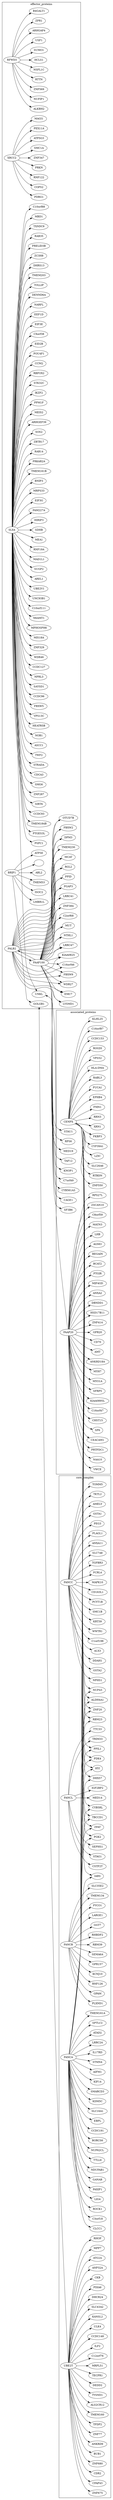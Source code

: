 digraph FA_motif_similarity{
rankdir="LR"
subgraph cluster_0 {
label="effector_proteins";
"RFWD3" -> "USF1" [weight="4"];
"RFWD3" -> "ARHGAP4" [weight="4"];
"RFWD3" -> "ZPR1" [weight="3"];
"RFWD3" -> "B4GALT1" [weight="3"];
"RFWD3" -> "ALKBH2" [weight="3"];
"RFWD3" -> "NUFIP1" [weight="4"];
"RFWD3" -> "ZNF569" [weight="3"];
"RFWD3" -> "RTTN" [weight="3"];
"RFWD3" -> "NSFL1C" [weight="4"];
"RFWD3" -> "HCLS1" [weight="3"];
"RFWD3" -> "SUMO1" [weight="4"];
"XRCC2" -> "ATP5G3" [weight="3"];
"XRCC2" -> "PEX11A" [weight="4"];
"XRCC2" -> "MAGI1" [weight="3"];
"XRCC2" -> "PDRG1" [weight="4"];
"XRCC2" -> "COPS2" [weight="4"];
"XRCC2" -> "RNF122" [weight="3"];
"XRCC2" -> "PRKN" [weight="3"];
"XRCC2" -> "ZNF347" [weight="3"];
"XRCC2" -> "SMC1A" [weight="3"];
"SLX4" -> "DENND6A" [weight="3"];
"SLX4" -> "TOLLIP" [weight="3"];
"SLX4" -> "TMEM203" [weight="3"];
"SLX4" -> "DHRS13" [weight="3"];
"SLX4" -> "ZC3H8" [weight="3"];
"SLX4" -> "PRELID3B" [weight="3"];
"SLX4" -> "RAB35" [weight="3"];
"SLX4" -> "TXNDC9" [weight="3"];
"SLX4" -> "MBD1" [weight="3"];
"SLX4" -> "C10orf88" [weight="3"];
"SLX4" -> "PSPC1" [weight="3"];
"SLX4" -> "PTGES3L" [weight="3"];
"SLX4" -> "TMEM184B" [weight="3"];
"SLX4" -> "CCDC93" [weight="3"];
"SLX4" -> "SIRT6" [weight="3"];
"SLX4" -> "ZNF287" [weight="3"];
"SLX4" -> "SMG6" [weight="3"];
"SLX4" -> "CDCA3" [weight="3"];
"SLX4" -> "STRADA" [weight="3"];
"SLX4" -> "TWF2" [weight="3"];
"SLX4" -> "ASCC1" [weight="3"];
"SLX4" -> "NOB1" [weight="3"];
"SLX4" -> "HEATR5B" [weight="3"];
"SLX4" -> "VPS13C" [weight="3"];
"SLX4" -> "FBXW5" [weight="3"];
"SLX4" -> "CCDC96" [weight="3"];
"SLX4" -> "SAYSD1" [weight="3"];
"SLX4" -> "NPRL3" [weight="3"];
"SLX4" -> "CCDC127" [weight="3"];
"SLX4" -> "WDR46" [weight="3"];
"SLX4" -> "ZNF329" [weight="3"];
"SLX4" -> "MIS18A" [weight="3"];
"SLX4" -> "MPHOSPH6" [weight="3"];
"SLX4" -> "N6AMT1" [weight="3"];
"SLX4" -> "C10orf111" [weight="3"];
"SLX4" -> "UNC93B1" [weight="3"];
"SLX4" -> "UBE2V1" [weight="3"];
"SLX4" -> "AREL1" [weight="3"];
"SLX4" -> "SUGP2" [weight="3"];
"SLX4" -> "MAD1L1" [weight="3"];
"SLX4" -> "RNF19A" [weight="3"];
"SLX4" -> "MEA1" [weight="3"];
"SLX4" -> "SDHB" [weight="3"];
"SLX4" -> "HIRIP3" [weight="3"];
"SLX4" -> "FAM227A" [weight="3"];
"SLX4" -> "EIF3G" [weight="3"];
"SLX4" -> "MRPS33" [weight="3"];
"SLX4" -> "BNIP3" [weight="3"];
"SLX4" -> "TMEM161B" [weight="3"];
"SLX4" -> "PRKAR2A" [weight="3"];
"SLX4" -> "RAB14" [weight="3"];
"SLX4" -> "ZBTB17" [weight="3"];
"SLX4" -> "SOS2" [weight="3"];
"SLX4" -> "ARHGEF39" [weight="3"];
"SLX4" -> "MEIS2" [weight="3"];
"SLX4" -> "PPM1F" [weight="3"];
"SLX4" -> "IKZF2" [weight="3"];
"SLX4" -> "STK32C" [weight="3"];
"SLX4" -> "RBFOX2" [weight="3"];
"SLX4" -> "UNKL" [weight="3"];
"SLX4" -> "CCNQ" [weight="3"];
"SLX4" -> "POU4F1" [weight="3"];
"SLX4" -> "EID2B" [weight="3"];
"SLX4" -> "CXorf38" [weight="3"];
"SLX4" -> "EIF3E" [weight="3"];
"SLX4" -> "EEF1D" [weight="3"];
"SLX4" -> "NARFL" [weight="3"];
"BRIP1" -> "ISOC2" [weight="3"];
"BRIP1" -> "TMEM53" [weight="6"];
"BRIP1" -> "ABL2" [weight="11"];
"BRIP1" -> "" [weight="11"];
"BRIP1" -> "ATP5E" [weight="3"];
"BRIP1" -> "LMBR1L" [weight="4"];
"BRIP1" -> "GOLGB1" [weight="3"];
"PALB2" -> "DPM3" [weight="3"];
"PALB2" -> "FBXW2" [weight="3"];
"PALB2" -> "OTUD7B" [weight="3"];
"PALB2" -> "LYSMD1" [weight="3"];
"PALB2" -> "EMC7" [weight="3"];
"PALB2" -> "WDR27" [weight="3"];
"PALB2" -> "FBXW9" [weight="4"];
"PALB2" -> "C16orf46" [weight="4"];
"PALB2" -> "KIAA0825" [weight="3"];
"PALB2" -> "FAAP100" [weight="3"];
"PALB2" -> "MUT" [weight="3"];
"PALB2" -> "C2orf68" [weight="3"];
"PALB2" -> "LRRC47" [weight="3"];
"PALB2" -> "NTHL1" [weight="3"];
"PALB2" -> "ZNF384" [weight="3"];
"PALB2" -> "LRRC41" [weight="3"];
"PALB2" -> "PGAP3" [weight="4"];
"PALB2" -> "MCAT" [weight="3"];
"PALB2" -> "TMEM230" [weight="3"];
"PALB2" -> "PPID" [weight="3"];
"PALB2" -> "RGL2" [weight="3"];
}
subgraph cluster_1 {
label="core_complex";
"FANCC" -> "ALX3" [weight="3"];
"FANCC" -> "C1orf198" [weight="3"];
"FANCC" -> "WWTR1" [weight="3"];
"FANCC" -> "KRT39" [weight="3"];
"FANCC" -> "SMC1B" [weight="3"];
"FANCC" -> "PCYT1B" [weight="3"];
"FANCC" -> "CD163L1" [weight="3"];
"FANCC" -> "MAPK10" [weight="3"];
"FANCC" -> "FCRL4" [weight="3"];
"FANCC" -> "TGFBR3" [weight="3"];
"FANCC" -> "SLC7A8" [weight="3"];
"FANCC" -> "ANXA11" [weight="3"];
"FANCC" -> "PLAGL1" [weight="3"];
"FANCC" -> "PEG3" [weight="3"];
"FANCC" -> "GSTA1" [weight="3"];
"FANCC" -> "AMELY" [weight="3"];
"FANCC" -> "TKTL2" [weight="3"];
"FANCC" -> "TOMM5" [weight="3"];
"FANCC" -> "NPHS1" [weight="3"];
"FANCC" -> "GSTA2" [weight="3"];
"FANCC" -> "DDAH1" [weight="3"];
"FANCL" -> "CSTF2T" [weight="3"];
"FANCL" -> "STAG1" [weight="3"];
"FANCL" -> "SEPHS1" [weight="3"];
"FANCL" -> "MED14" [weight="3"];
"FANCL" -> "IGF2BP2" [weight="4"];
"FANCL" -> "TRIM33" [weight="3"];
"FANCL" -> "TTC33" [weight="3"];
"FANCB" -> "KCNJ10" [weight="4"];
"FANCB" -> "GPR157" [weight="4"];
"FANCB" -> "TMEM134" [weight="4"];
"FANCB" -> "SLC35E2" [weight="4"];
"FANCB" -> "PLXND1" [weight="4"];
"FANCB" -> "GPAM" [weight="4"];
"FANCB" -> "RNF126" [weight="3"];
"FANCB" -> "SEMA6A" [weight="4"];
"FANCB" -> "RBM39" [weight="3"];
"FANCB" -> "LARGE1" [weight="4"];
"FANCB" -> "FYCO1" [weight="4"];
"FANCB" -> "RHBDF2" [weight="3"];
"FANCB" -> "GGT7" [weight="4"];
"FANCA" -> "C3orf18" [weight="3"];
"FANCA" -> "PGK2" [weight="3"];
"FANCA" -> "LIG4" [weight="3"];
"FANCA" -> "TTLL6" [weight="3"];
"FANCA" -> "EBPL" [weight="3"];
"FANCA" -> "CLCC1" [weight="3"];
"FANCA" -> "ZFAT" [weight="3"];
"FANCA" -> "ROCK1" [weight="3"];
"FANCA" -> "TBCCD1" [weight="3"];
"FANCA" -> "CYB5RL" [weight="3"];
"FANCA" -> "NUP62CL" [weight="3"];
"FANCA" -> "DHX57" [weight="3"];
"FANCA" -> "LRRC24" [weight="3"];
"FANCA" -> "HYI" [weight="3"];
"FANCA" -> "PDK4" [weight="3"];
"FANCA" -> "PPIL1" [weight="3"];
"FANCA" -> "RBM23" [weight="3"];
"FANCA" -> "PAXIP1" [weight="3"];
"FANCA" -> "GANAB" [weight="3"];
"FANCA" -> "NDUFAB1" [weight="3"];
"FANCA" -> "ZNF20" [weight="3"];
"FANCA" -> "ALDH4A1" [weight="3"];
"FANCA" -> "BORCS6" [weight="3"];
"FANCA" -> "CCDC191" [weight="3"];
"FANCA" -> "NUP43" [weight="3"];
"FANCA" -> "SLC16A1" [weight="3"];
"FANCA" -> "KDM5C" [weight="3"];
"FANCA" -> "SMARCD3" [weight="3"];
"FANCA" -> "KIF14" [weight="3"];
"FANCA" -> "AIFM1" [weight="3"];
"FANCA" -> "STMN4" [weight="3"];
"FANCA" -> "IL17RD" [weight="3"];
"FANCA" -> "IARS" [weight="3"];
"FANCA" -> "ATAD2" [weight="3"];
"FANCA" -> "SPTLC2" [weight="3"];
"FANCA" -> "TMEM161A" [weight="3"];
"UBE2T" -> "TECPR1" [weight="4"];
"UBE2T" -> "MRPL51" [weight="3"];
"UBE2T" -> "C12orf76" [weight="3"];
"UBE2T" -> "ILF2" [weight="11"];
"UBE2T" -> "CCDC148" [weight="3"];
"UBE2T" -> "ULK4" [weight="6"];
"UBE2T" -> "GOLGB1" [weight="3"];
"UBE2T" -> "KANSL2" [weight="3"];
"UBE2T" -> "SLC43A2" [weight="3"];
"UBE2T" -> "DHCR24" [weight="6"];
"UBE2T" -> "PDIA6" [weight="6"];
"UBE2T" -> "CKB" [weight="6"];
"UBE2T" -> "ANP32A" [weight="11"];
"UBE2T" -> "ATG2A" [weight="4"];
"UBE2T" -> "MPP7" [weight="4"];
"UBE2T" -> "RHOF" [weight="4"];
"UBE2T" -> "ZNF675" [weight="11"];
"UBE2T" -> "CFAP43" [weight="6"];
"UBE2T" -> "CDR2" [weight="6"];
"UBE2T" -> "ZNF680" [weight="11"];
"UBE2T" -> "BUB1" [weight="3"];
"UBE2T" -> "ANKRD9" [weight="3"];
"UBE2T" -> "ZNF77" [weight="3"];
"UBE2T" -> "TFDP2" [weight="3"];
"UBE2T" -> "TMEM160" [weight="11"];
"UBE2T" -> "ALS2CR12" [weight="4"];
"UBE2T" -> "TYSND1" [weight="6"];
"UBE2T" -> "DEDD2" [weight="3"];
}
subgraph cluster_2 {
label="associated_proteins";
"CENPX" -> "PGK2" [weight="3"];
"CENPX" -> "LZIC" [weight="3"];
"CENPX" -> "CYP39A1" [weight="3"];
"CENPX" -> "CYB5RL" [weight="3"];
"CENPX" -> "TBCCD1" [weight="3"];
"CENPX" -> "FKBP3" [weight="3"];
"CENPX" -> "XRN1" [weight="3"];
"CENPX" -> "ALDH4A1" [weight="3"];
"CENPX" -> "DHX57" [weight="3"];
"CENPX" -> "RRN3" [weight="3"];
"CENPX" -> "FMN1" [weight="3"];
"CENPX" -> "ZFAT" [weight="3"];
"CENPX" -> "EPHB4" [weight="3"];
"CENPX" -> "PDK4" [weight="3"];
"CENPX" -> "PPIL1" [weight="3"];
"CENPX" -> "NUP43" [weight="3"];
"CENPX" -> "FUCA1" [weight="3"];
"CENPX" -> "IARS" [weight="3"];
"CENPX" -> "RABL3" [weight="3"];
"CENPX" -> "ZNF20" [weight="3"];
"CENPX" -> "HLA-DMA" [weight="3"];
"CENPX" -> "VPS52" [weight="3"];
"CENPX" -> "ROGDI" [weight="3"];
"CENPX" -> "RBM23" [weight="3"];
"CENPX" -> "CCDC153" [weight="3"];
"CENPX" -> "C16orf87" [weight="3"];
"CENPX" -> "KLHL25" [weight="3"];
"CENPX" -> "ZNF550" [weight="3"];
"CENPX" -> "RTBDN" [weight="3"];
"CENPX" -> "SLC26A6" [weight="3"];
"CENPX" -> "HYI" [weight="3"];
"FAAP20" -> "SP6" [weight="3"];
"FAAP20" -> "CHST15" [weight="6"];
"FAAP20" -> "C16orf47" [weight="3"];
"FAAP20" -> "KIAA0895L" [weight="4"];
"FAAP20" -> "SFRP5" [weight="3"];
"FAAP20" -> "MYO1A" [weight="3"];
"FAAP20" -> "MYH7" [weight="3"];
"FAAP20" -> "ANKRD18A" [weight="6"];
"FAAP20" -> "AMT" [weight="3"];
"FAAP20" -> "CD70" [weight="3"];
"FAAP20" -> "GPR20" [weight="6"];
"FAAP20" -> "ZNF414" [weight="3"];
"FAAP20" -> "HSD17B11" [weight="3"];
"FAAP20" -> "DBNDD1" [weight="3"];
"FAAP20" -> "ANXA2" [weight="3"];
"FAAP20" -> "MIF4GD" [weight="3"];
"FAAP20" -> "PTGIR" [weight="3"];
"FAAP20" -> "BCAT2" [weight="4"];
"FAAP20" -> "BEGAIN" [weight="3"];
"FAAP20" -> "AGMO" [weight="3"];
"FAAP20" -> "UNKL" [weight="4"];
"FAAP20" -> "LHB" [weight="3"];
"FAAP20" -> "MATN3" [weight="6"];
"FAAP20" -> "C8orf59" [weight="3"];
"FAAP20" -> "ZSCAN10" [weight="3"];
"FAAP20" -> "RPS27L" [weight="4"];
"FAAP20" -> "VWCE" [weight="3"];
"FAAP20" -> "NAA10" [weight="4"];
"FAAP20" -> "PRTFDC1" [weight="3"];
"FAAP20" -> "CEACAM1" [weight="3"];
"FAAP100" -> "DPM3" [weight="4"];
"FAAP100" -> "FBXW2" [weight="4"];
"FAAP100" -> "CYB561A3" [weight="3"];
"FAAP100" -> "LYSMD1" [weight="4"];
"FAAP100" -> "EMC7" [weight="3"];
"FAAP100" -> "CAGE1" [weight="3"];
"FAAP100" -> "MCAT" [weight="3"];
"FAAP100" -> "KIAA0825" [weight="3"];
"FAAP100" -> "C16orf46" [weight="6"];
"FAAP100" -> "LRRC41" [weight="4"];
"FAAP100" -> "SF3B6" [weight="3"];
"FAAP100" -> "STAU1" [weight="3"];
"FAAP100" -> "NTHL1" [weight="4"];
"FAAP100" -> "ZNF384" [weight="3"];
"FAAP100" -> "C2orf68" [weight="4"];
"FAAP100" -> "TMEM230" [weight="3"];
"FAAP100" -> "RPS6" [weight="3"];
"FAAP100" -> "MED19" [weight="3"];
"FAAP100" -> "PALB2" [weight="3"];
"FAAP100" -> "RGL2" [weight="3"];
"FAAP100" -> "WDR27" [weight="3"];
"FAAP100" -> "LRRC47" [weight="4"];
"FAAP100" -> "TAF12" [weight="3"];
"FAAP100" -> "FBXW9" [weight="6"];
"FAAP100" -> "MUT" [weight="4"];
"FAAP100" -> "OTUD7B" [weight="3"];
"FAAP100" -> "PPID" [weight="4"];
"FAAP100" -> "KNOP1" [weight="3"];
"FAAP100" -> "PGAP3" [weight="6"];
"FAAP100" -> "C7orf49" [weight="3"];
}
}